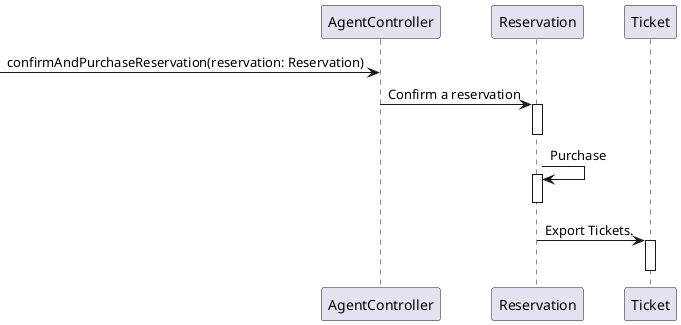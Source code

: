 @startuml

->AgentController: confirmAndPurchaseReservation(reservation: Reservation)

AgentController -> Reservation: Confirm a reservation
activate Reservation
deactivate Reservation

Reservation -> Reservation: Purchase
activate Reservation
deactivate Reservation

Reservation -> Ticket: Export Tickets.
activate Ticket
deactivate Ticket

@enduml